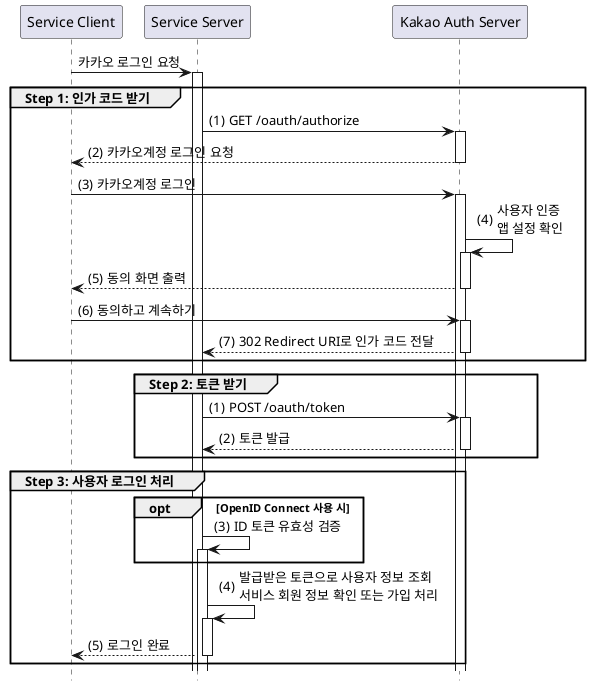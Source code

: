 @startuml

hide footbox
autoactivate on

participant "Service Client" as sc
participant "Service Server" as ss
participant "Kakao Auth Server" as kas

sc -> ss : 카카오 로그인 요청

group Step 1: 인가 코드 받기
    autonumber 1 "(0)"
    ss -> kas : GET /oauth/authorize
    kas --> sc : 카카오계정 로그인 요청
    sc -> kas : 카카오계정 로그인
    kas -> kas : 사용자 인증\n앱 설정 확인
    kas --> sc : 동의 화면 출력
    sc -> kas : 동의하고 계속하기
    kas --> ss : 302 Redirect URI로 인가 코드 전달
end

group Step 2: 토큰 받기
    autonumber 1 "(0)"
    ss -> kas : POST /oauth/token
    kas --> ss : 토큰 발급
end

group Step 3: 사용자 로그인 처리
    opt OpenID Connect 사용 시
        ss -> ss : ID 토큰 유효성 검증
    end opt
    ss -> ss : 발급받은 토큰으로 사용자 정보 조회\n서비스 회원 정보 확인 또는 가입 처리
    ss --> sc : 로그인 완료
end

@enduml